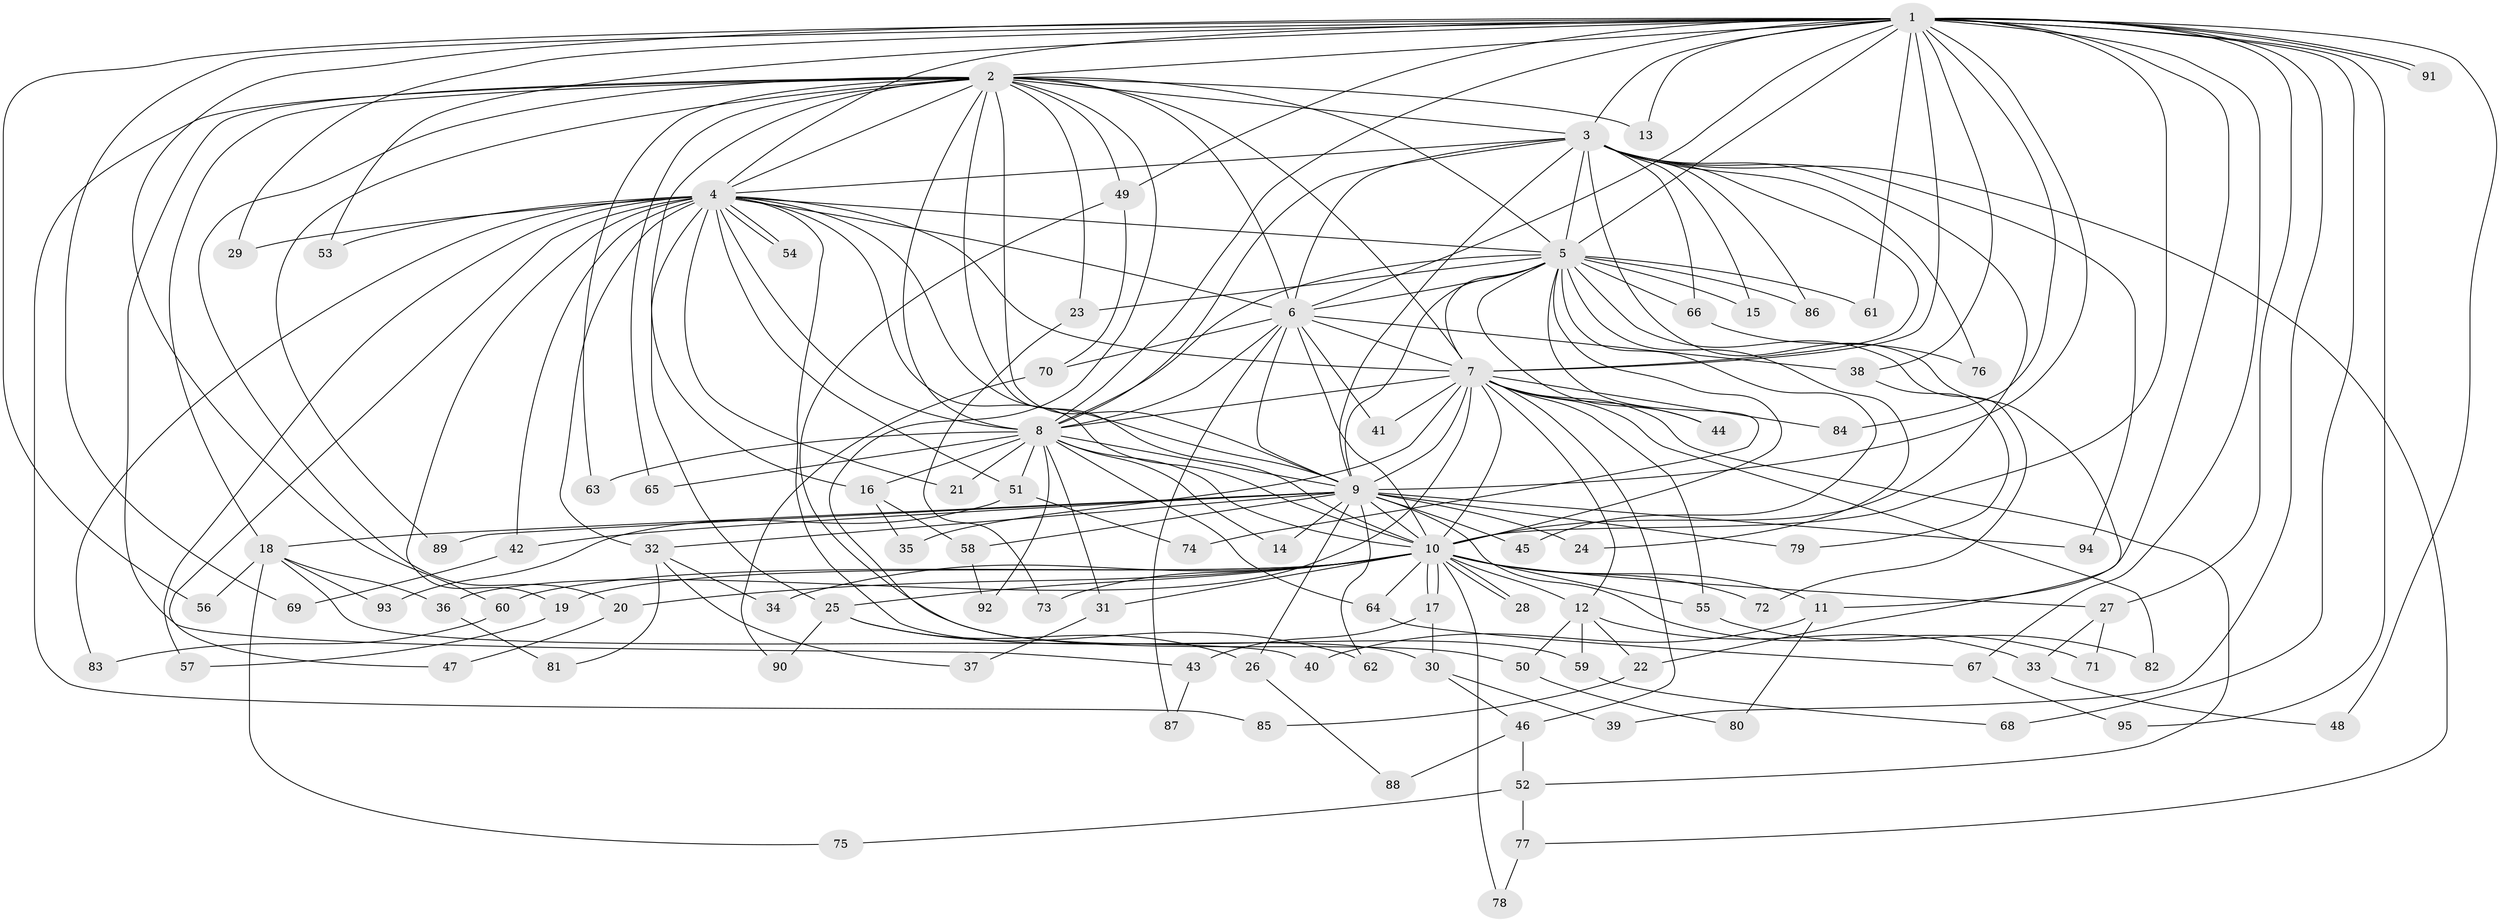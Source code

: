 // coarse degree distribution, {26: 0.043478260869565216, 19: 0.043478260869565216, 17: 0.014492753623188406, 11: 0.014492753623188406, 15: 0.014492753623188406, 4: 0.08695652173913043, 7: 0.028985507246376812, 2: 0.4927536231884058, 5: 0.043478260869565216, 3: 0.2028985507246377, 1: 0.014492753623188406}
// Generated by graph-tools (version 1.1) at 2025/51/02/27/25 19:51:49]
// undirected, 95 vertices, 215 edges
graph export_dot {
graph [start="1"]
  node [color=gray90,style=filled];
  1;
  2;
  3;
  4;
  5;
  6;
  7;
  8;
  9;
  10;
  11;
  12;
  13;
  14;
  15;
  16;
  17;
  18;
  19;
  20;
  21;
  22;
  23;
  24;
  25;
  26;
  27;
  28;
  29;
  30;
  31;
  32;
  33;
  34;
  35;
  36;
  37;
  38;
  39;
  40;
  41;
  42;
  43;
  44;
  45;
  46;
  47;
  48;
  49;
  50;
  51;
  52;
  53;
  54;
  55;
  56;
  57;
  58;
  59;
  60;
  61;
  62;
  63;
  64;
  65;
  66;
  67;
  68;
  69;
  70;
  71;
  72;
  73;
  74;
  75;
  76;
  77;
  78;
  79;
  80;
  81;
  82;
  83;
  84;
  85;
  86;
  87;
  88;
  89;
  90;
  91;
  92;
  93;
  94;
  95;
  1 -- 2;
  1 -- 3;
  1 -- 4;
  1 -- 5;
  1 -- 6;
  1 -- 7;
  1 -- 8;
  1 -- 9;
  1 -- 10;
  1 -- 11;
  1 -- 13;
  1 -- 27;
  1 -- 29;
  1 -- 38;
  1 -- 39;
  1 -- 48;
  1 -- 49;
  1 -- 53;
  1 -- 56;
  1 -- 60;
  1 -- 61;
  1 -- 67;
  1 -- 68;
  1 -- 69;
  1 -- 84;
  1 -- 91;
  1 -- 91;
  1 -- 95;
  2 -- 3;
  2 -- 4;
  2 -- 5;
  2 -- 6;
  2 -- 7;
  2 -- 8;
  2 -- 9;
  2 -- 10;
  2 -- 13;
  2 -- 16;
  2 -- 18;
  2 -- 20;
  2 -- 23;
  2 -- 43;
  2 -- 49;
  2 -- 50;
  2 -- 63;
  2 -- 65;
  2 -- 85;
  2 -- 89;
  3 -- 4;
  3 -- 5;
  3 -- 6;
  3 -- 7;
  3 -- 8;
  3 -- 9;
  3 -- 10;
  3 -- 15;
  3 -- 22;
  3 -- 66;
  3 -- 76;
  3 -- 77;
  3 -- 86;
  3 -- 94;
  4 -- 5;
  4 -- 6;
  4 -- 7;
  4 -- 8;
  4 -- 9;
  4 -- 10;
  4 -- 19;
  4 -- 21;
  4 -- 25;
  4 -- 29;
  4 -- 30;
  4 -- 32;
  4 -- 42;
  4 -- 47;
  4 -- 51;
  4 -- 53;
  4 -- 54;
  4 -- 54;
  4 -- 57;
  4 -- 83;
  5 -- 6;
  5 -- 7;
  5 -- 8;
  5 -- 9;
  5 -- 10;
  5 -- 15;
  5 -- 23;
  5 -- 24;
  5 -- 44;
  5 -- 45;
  5 -- 61;
  5 -- 66;
  5 -- 72;
  5 -- 74;
  5 -- 86;
  6 -- 7;
  6 -- 8;
  6 -- 9;
  6 -- 10;
  6 -- 38;
  6 -- 41;
  6 -- 70;
  6 -- 87;
  7 -- 8;
  7 -- 9;
  7 -- 10;
  7 -- 12;
  7 -- 35;
  7 -- 36;
  7 -- 41;
  7 -- 44;
  7 -- 46;
  7 -- 52;
  7 -- 55;
  7 -- 82;
  7 -- 84;
  8 -- 9;
  8 -- 10;
  8 -- 14;
  8 -- 16;
  8 -- 21;
  8 -- 31;
  8 -- 51;
  8 -- 63;
  8 -- 64;
  8 -- 65;
  8 -- 92;
  9 -- 10;
  9 -- 14;
  9 -- 18;
  9 -- 24;
  9 -- 26;
  9 -- 32;
  9 -- 42;
  9 -- 45;
  9 -- 58;
  9 -- 62;
  9 -- 71;
  9 -- 79;
  9 -- 89;
  9 -- 94;
  10 -- 11;
  10 -- 12;
  10 -- 17;
  10 -- 17;
  10 -- 19;
  10 -- 20;
  10 -- 25;
  10 -- 27;
  10 -- 28;
  10 -- 28;
  10 -- 31;
  10 -- 34;
  10 -- 55;
  10 -- 60;
  10 -- 64;
  10 -- 72;
  10 -- 73;
  10 -- 78;
  11 -- 40;
  11 -- 80;
  12 -- 22;
  12 -- 33;
  12 -- 50;
  12 -- 59;
  16 -- 35;
  16 -- 58;
  17 -- 30;
  17 -- 43;
  18 -- 36;
  18 -- 40;
  18 -- 56;
  18 -- 75;
  18 -- 93;
  19 -- 57;
  20 -- 47;
  22 -- 85;
  23 -- 73;
  25 -- 26;
  25 -- 62;
  25 -- 90;
  26 -- 88;
  27 -- 33;
  27 -- 71;
  30 -- 39;
  30 -- 46;
  31 -- 37;
  32 -- 34;
  32 -- 37;
  32 -- 81;
  33 -- 48;
  36 -- 81;
  38 -- 79;
  42 -- 69;
  43 -- 87;
  46 -- 52;
  46 -- 88;
  49 -- 59;
  49 -- 70;
  50 -- 80;
  51 -- 74;
  51 -- 93;
  52 -- 75;
  52 -- 77;
  55 -- 82;
  58 -- 92;
  59 -- 68;
  60 -- 83;
  64 -- 67;
  66 -- 76;
  67 -- 95;
  70 -- 90;
  77 -- 78;
}

